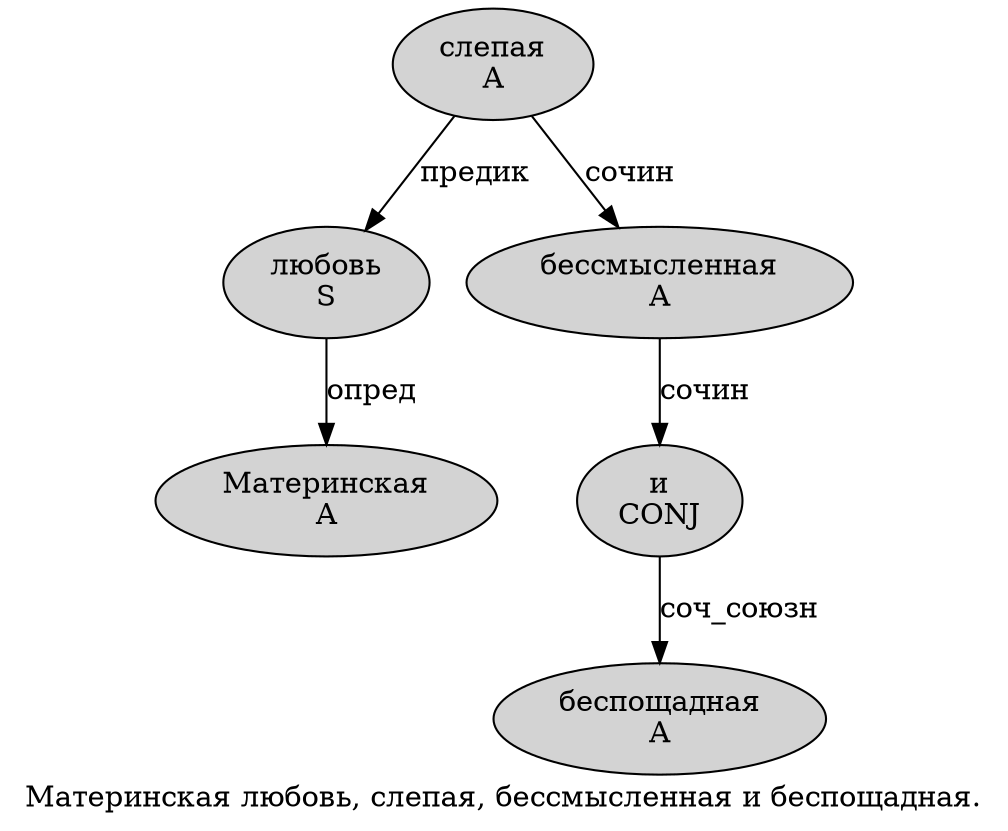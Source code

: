 digraph SENTENCE_1535 {
	graph [label="Материнская любовь, слепая, бессмысленная и беспощадная."]
	node [style=filled]
		0 [label="Материнская
A" color="" fillcolor=lightgray penwidth=1 shape=ellipse]
		1 [label="любовь
S" color="" fillcolor=lightgray penwidth=1 shape=ellipse]
		3 [label="слепая
A" color="" fillcolor=lightgray penwidth=1 shape=ellipse]
		5 [label="бессмысленная
A" color="" fillcolor=lightgray penwidth=1 shape=ellipse]
		6 [label="и
CONJ" color="" fillcolor=lightgray penwidth=1 shape=ellipse]
		7 [label="беспощадная
A" color="" fillcolor=lightgray penwidth=1 shape=ellipse]
			3 -> 1 [label="предик"]
			3 -> 5 [label="сочин"]
			5 -> 6 [label="сочин"]
			1 -> 0 [label="опред"]
			6 -> 7 [label="соч_союзн"]
}